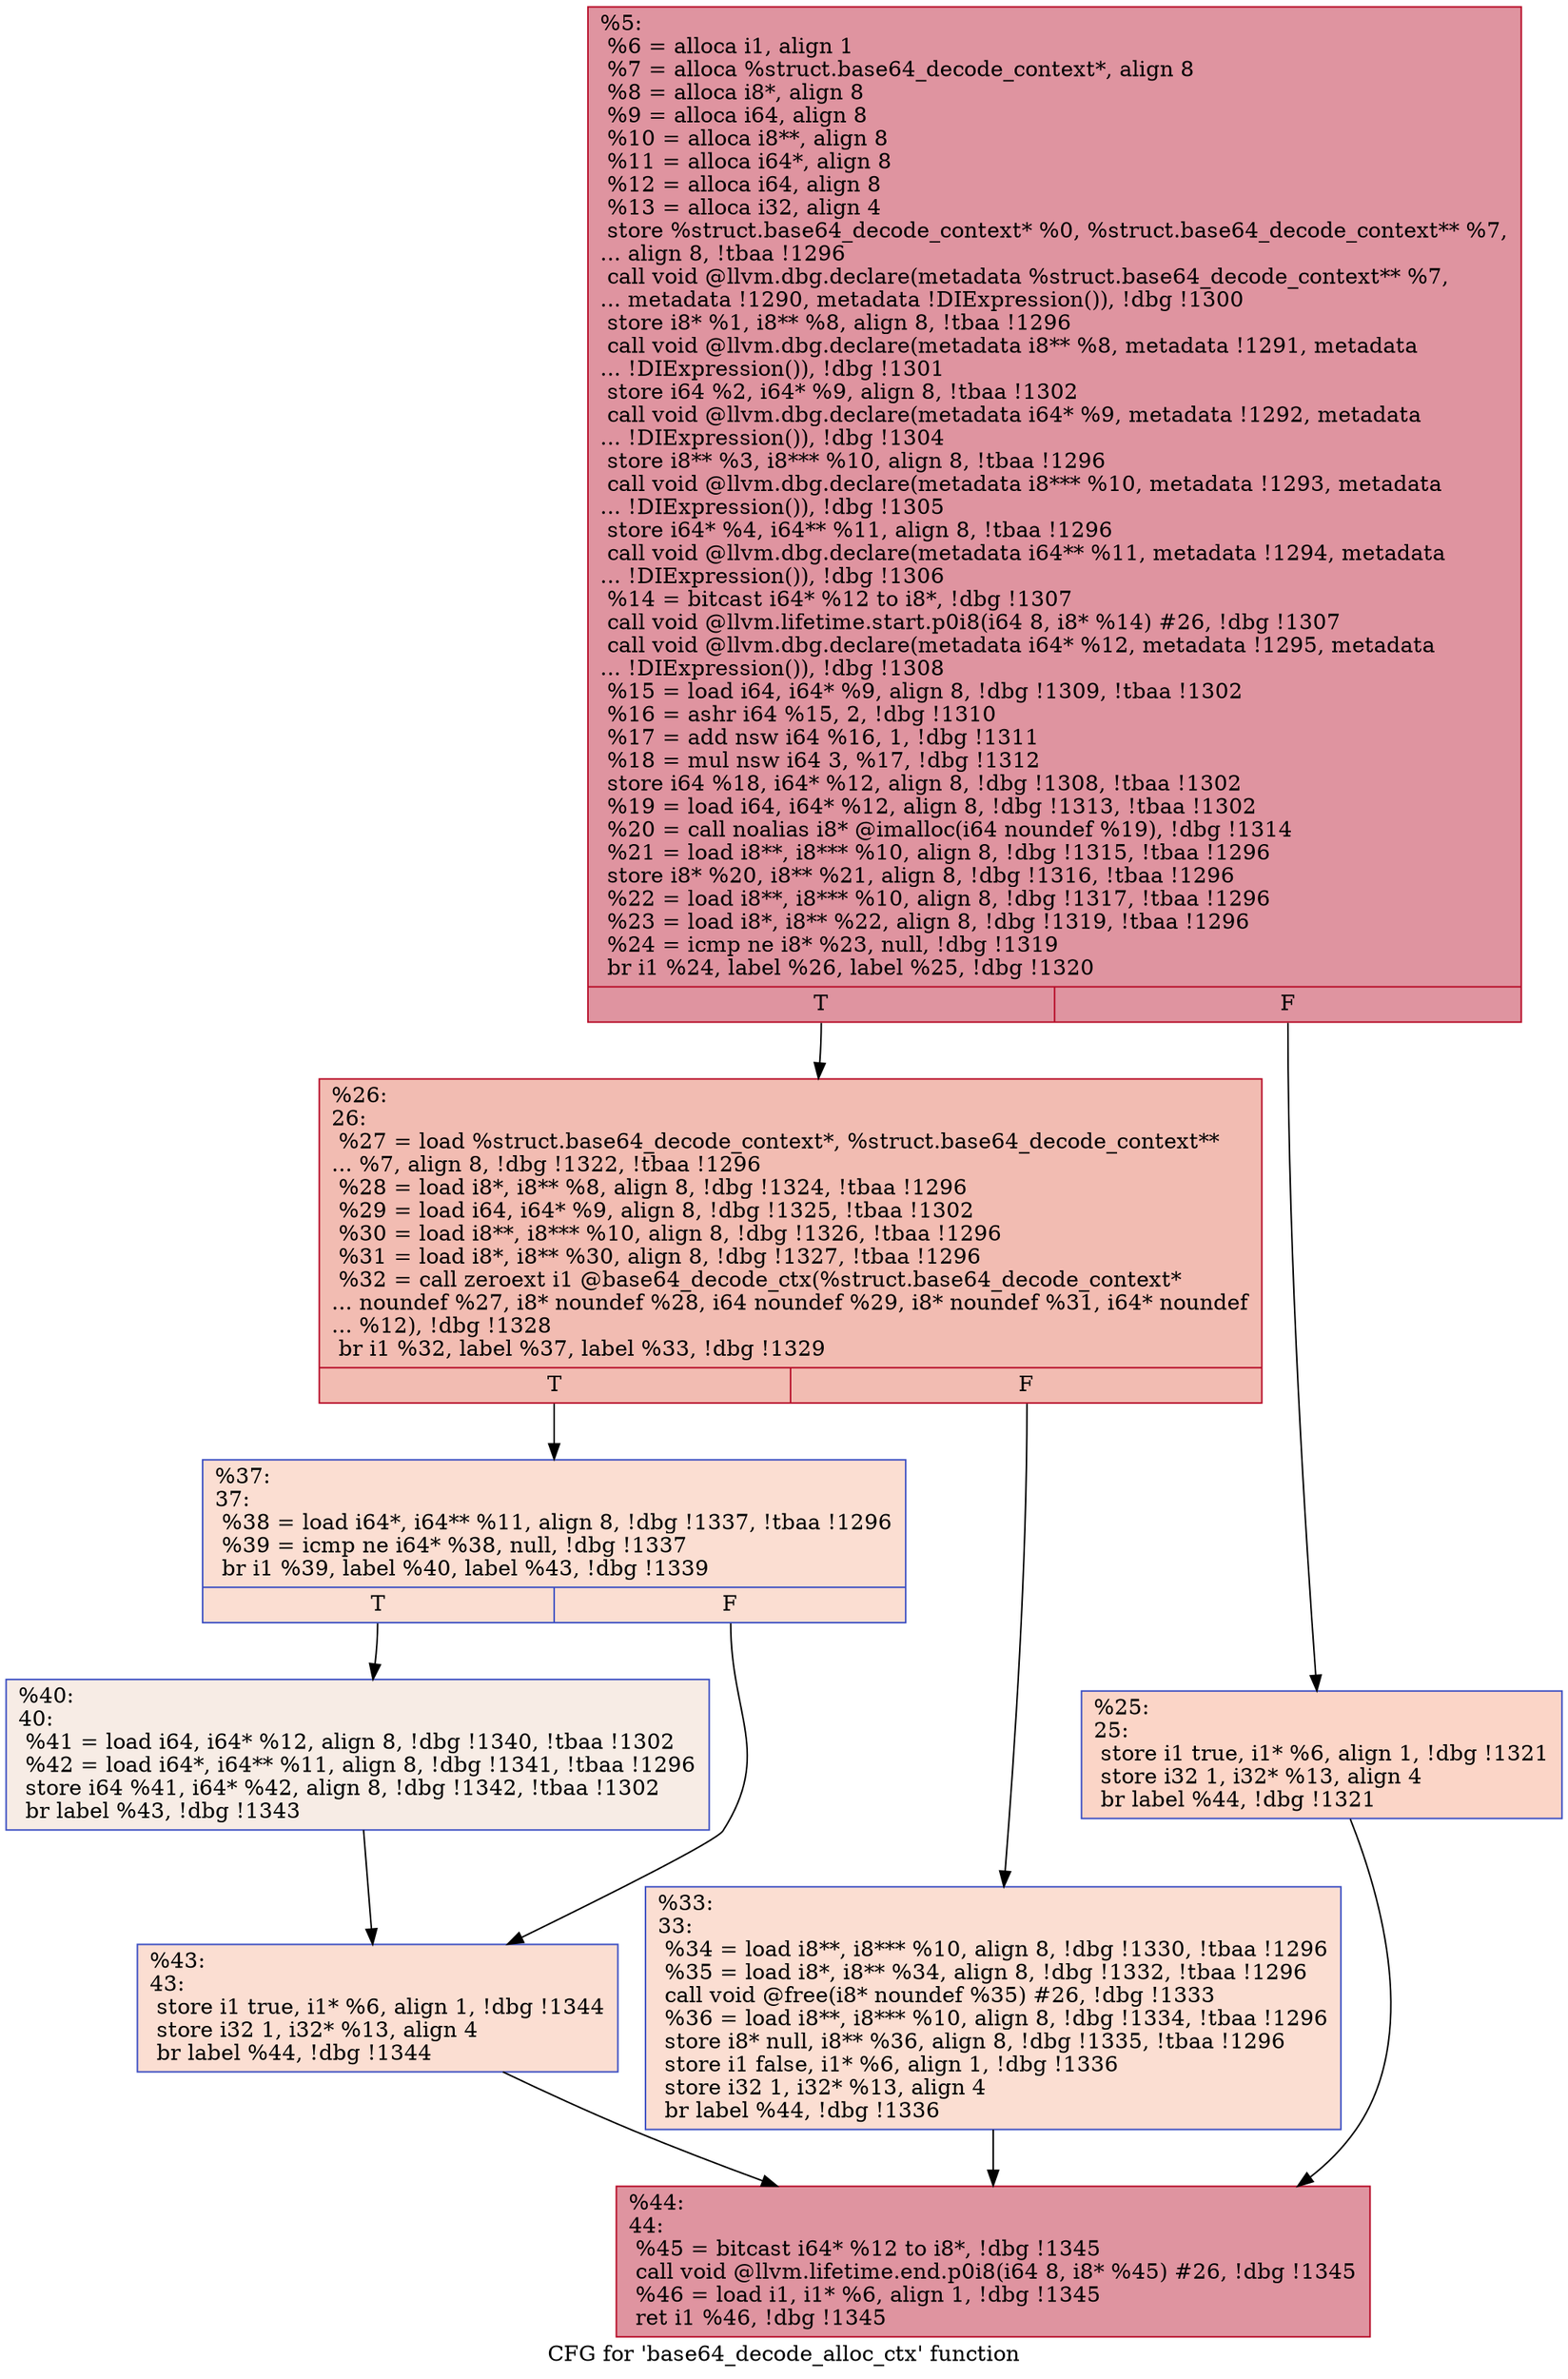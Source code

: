 digraph "CFG for 'base64_decode_alloc_ctx' function" {
	label="CFG for 'base64_decode_alloc_ctx' function";

	Node0x2033930 [shape=record,color="#b70d28ff", style=filled, fillcolor="#b70d2870",label="{%5:\l  %6 = alloca i1, align 1\l  %7 = alloca %struct.base64_decode_context*, align 8\l  %8 = alloca i8*, align 8\l  %9 = alloca i64, align 8\l  %10 = alloca i8**, align 8\l  %11 = alloca i64*, align 8\l  %12 = alloca i64, align 8\l  %13 = alloca i32, align 4\l  store %struct.base64_decode_context* %0, %struct.base64_decode_context** %7,\l... align 8, !tbaa !1296\l  call void @llvm.dbg.declare(metadata %struct.base64_decode_context** %7,\l... metadata !1290, metadata !DIExpression()), !dbg !1300\l  store i8* %1, i8** %8, align 8, !tbaa !1296\l  call void @llvm.dbg.declare(metadata i8** %8, metadata !1291, metadata\l... !DIExpression()), !dbg !1301\l  store i64 %2, i64* %9, align 8, !tbaa !1302\l  call void @llvm.dbg.declare(metadata i64* %9, metadata !1292, metadata\l... !DIExpression()), !dbg !1304\l  store i8** %3, i8*** %10, align 8, !tbaa !1296\l  call void @llvm.dbg.declare(metadata i8*** %10, metadata !1293, metadata\l... !DIExpression()), !dbg !1305\l  store i64* %4, i64** %11, align 8, !tbaa !1296\l  call void @llvm.dbg.declare(metadata i64** %11, metadata !1294, metadata\l... !DIExpression()), !dbg !1306\l  %14 = bitcast i64* %12 to i8*, !dbg !1307\l  call void @llvm.lifetime.start.p0i8(i64 8, i8* %14) #26, !dbg !1307\l  call void @llvm.dbg.declare(metadata i64* %12, metadata !1295, metadata\l... !DIExpression()), !dbg !1308\l  %15 = load i64, i64* %9, align 8, !dbg !1309, !tbaa !1302\l  %16 = ashr i64 %15, 2, !dbg !1310\l  %17 = add nsw i64 %16, 1, !dbg !1311\l  %18 = mul nsw i64 3, %17, !dbg !1312\l  store i64 %18, i64* %12, align 8, !dbg !1308, !tbaa !1302\l  %19 = load i64, i64* %12, align 8, !dbg !1313, !tbaa !1302\l  %20 = call noalias i8* @imalloc(i64 noundef %19), !dbg !1314\l  %21 = load i8**, i8*** %10, align 8, !dbg !1315, !tbaa !1296\l  store i8* %20, i8** %21, align 8, !dbg !1316, !tbaa !1296\l  %22 = load i8**, i8*** %10, align 8, !dbg !1317, !tbaa !1296\l  %23 = load i8*, i8** %22, align 8, !dbg !1319, !tbaa !1296\l  %24 = icmp ne i8* %23, null, !dbg !1319\l  br i1 %24, label %26, label %25, !dbg !1320\l|{<s0>T|<s1>F}}"];
	Node0x2033930:s0 -> Node0x20339d0;
	Node0x2033930:s1 -> Node0x2033980;
	Node0x2033980 [shape=record,color="#3d50c3ff", style=filled, fillcolor="#f5a08170",label="{%25:\l25:                                               \l  store i1 true, i1* %6, align 1, !dbg !1321\l  store i32 1, i32* %13, align 4\l  br label %44, !dbg !1321\l}"];
	Node0x2033980 -> Node0x2033b60;
	Node0x20339d0 [shape=record,color="#b70d28ff", style=filled, fillcolor="#e1675170",label="{%26:\l26:                                               \l  %27 = load %struct.base64_decode_context*, %struct.base64_decode_context**\l... %7, align 8, !dbg !1322, !tbaa !1296\l  %28 = load i8*, i8** %8, align 8, !dbg !1324, !tbaa !1296\l  %29 = load i64, i64* %9, align 8, !dbg !1325, !tbaa !1302\l  %30 = load i8**, i8*** %10, align 8, !dbg !1326, !tbaa !1296\l  %31 = load i8*, i8** %30, align 8, !dbg !1327, !tbaa !1296\l  %32 = call zeroext i1 @base64_decode_ctx(%struct.base64_decode_context*\l... noundef %27, i8* noundef %28, i64 noundef %29, i8* noundef %31, i64* noundef\l... %12), !dbg !1328\l  br i1 %32, label %37, label %33, !dbg !1329\l|{<s0>T|<s1>F}}"];
	Node0x20339d0:s0 -> Node0x2033a70;
	Node0x20339d0:s1 -> Node0x2033a20;
	Node0x2033a20 [shape=record,color="#3d50c3ff", style=filled, fillcolor="#f7b59970",label="{%33:\l33:                                               \l  %34 = load i8**, i8*** %10, align 8, !dbg !1330, !tbaa !1296\l  %35 = load i8*, i8** %34, align 8, !dbg !1332, !tbaa !1296\l  call void @free(i8* noundef %35) #26, !dbg !1333\l  %36 = load i8**, i8*** %10, align 8, !dbg !1334, !tbaa !1296\l  store i8* null, i8** %36, align 8, !dbg !1335, !tbaa !1296\l  store i1 false, i1* %6, align 1, !dbg !1336\l  store i32 1, i32* %13, align 4\l  br label %44, !dbg !1336\l}"];
	Node0x2033a20 -> Node0x2033b60;
	Node0x2033a70 [shape=record,color="#3d50c3ff", style=filled, fillcolor="#f7b59970",label="{%37:\l37:                                               \l  %38 = load i64*, i64** %11, align 8, !dbg !1337, !tbaa !1296\l  %39 = icmp ne i64* %38, null, !dbg !1337\l  br i1 %39, label %40, label %43, !dbg !1339\l|{<s0>T|<s1>F}}"];
	Node0x2033a70:s0 -> Node0x2033ac0;
	Node0x2033a70:s1 -> Node0x2033b10;
	Node0x2033ac0 [shape=record,color="#3d50c3ff", style=filled, fillcolor="#ecd3c570",label="{%40:\l40:                                               \l  %41 = load i64, i64* %12, align 8, !dbg !1340, !tbaa !1302\l  %42 = load i64*, i64** %11, align 8, !dbg !1341, !tbaa !1296\l  store i64 %41, i64* %42, align 8, !dbg !1342, !tbaa !1302\l  br label %43, !dbg !1343\l}"];
	Node0x2033ac0 -> Node0x2033b10;
	Node0x2033b10 [shape=record,color="#3d50c3ff", style=filled, fillcolor="#f7b59970",label="{%43:\l43:                                               \l  store i1 true, i1* %6, align 1, !dbg !1344\l  store i32 1, i32* %13, align 4\l  br label %44, !dbg !1344\l}"];
	Node0x2033b10 -> Node0x2033b60;
	Node0x2033b60 [shape=record,color="#b70d28ff", style=filled, fillcolor="#b70d2870",label="{%44:\l44:                                               \l  %45 = bitcast i64* %12 to i8*, !dbg !1345\l  call void @llvm.lifetime.end.p0i8(i64 8, i8* %45) #26, !dbg !1345\l  %46 = load i1, i1* %6, align 1, !dbg !1345\l  ret i1 %46, !dbg !1345\l}"];
}
